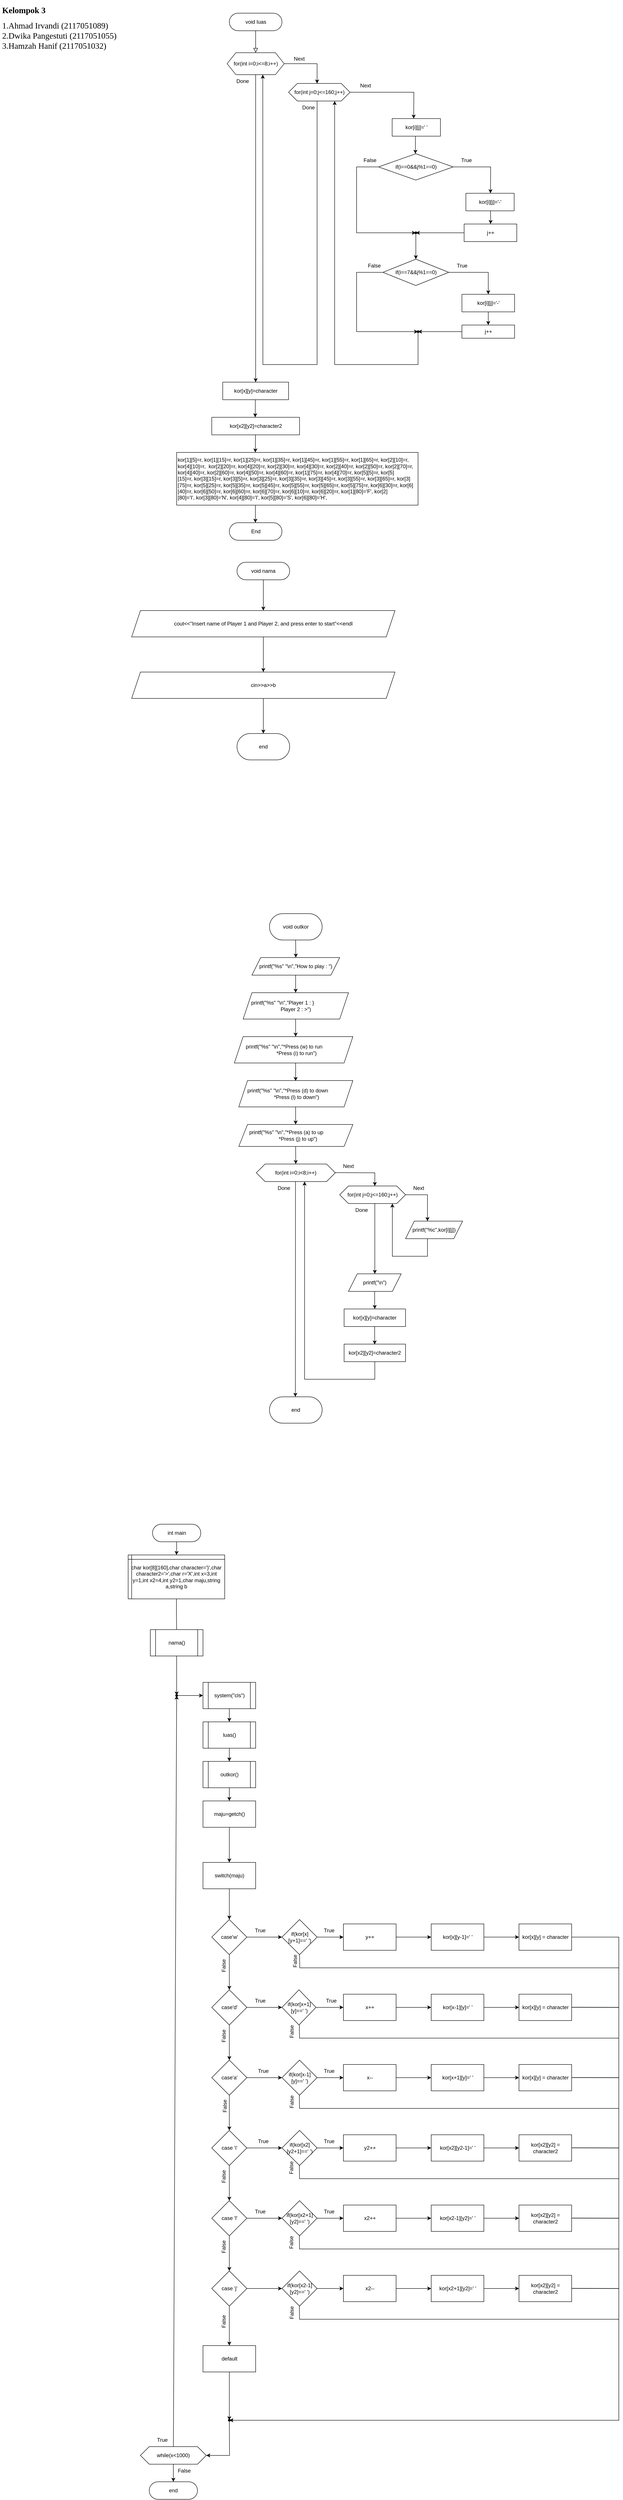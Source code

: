 <mxfile version="15.4.0" type="device"><diagram id="ugctvwIISbyX0eCPBi8K" name="Halaman-1"><mxGraphModel dx="1280" dy="818" grid="1" gridSize="10" guides="1" tooltips="1" connect="1" arrows="1" fold="1" page="1" pageScale="1" pageWidth="827" pageHeight="99900" background="none" math="0" shadow="0"><root><mxCell id="0"/><mxCell id="1" parent="0"/><mxCell id="qa9VbznBEKOH7FeglJ9A-2" value="" style="edgeStyle=orthogonalEdgeStyle;rounded=0;orthogonalLoop=1;jettySize=auto;html=1;" parent="1" source="SMjWt7Mgyb3XK1HOk0Gj-1" target="qa9VbznBEKOH7FeglJ9A-1" edge="1"><mxGeometry relative="1" as="geometry"/></mxCell><mxCell id="SMjWt7Mgyb3XK1HOk0Gj-1" value="int main" style="rounded=1;whiteSpace=wrap;html=1;arcSize=50;" parent="1" vertex="1"><mxGeometry x="347.5" y="3470" width="110" height="40" as="geometry"/></mxCell><mxCell id="qa9VbznBEKOH7FeglJ9A-6" value="" style="edgeStyle=orthogonalEdgeStyle;rounded=0;orthogonalLoop=1;jettySize=auto;html=1;startArrow=none;" parent="1" source="Abnh14QrbudwaXX69kys-8" target="qa9VbznBEKOH7FeglJ9A-5" edge="1"><mxGeometry relative="1" as="geometry"/></mxCell><mxCell id="qa9VbznBEKOH7FeglJ9A-1" value="char kor[8][160],char character='}',char character2='&amp;gt;',char r='X',int x=3,int y=1,int x2=4,int y2=1,char maju,string a,string b" style="shape=internalStorage;whiteSpace=wrap;html=1;backgroundOutline=1;dx=8;dy=10;" parent="1" vertex="1"><mxGeometry x="292" y="3540" width="220" height="100" as="geometry"/></mxCell><mxCell id="qa9VbznBEKOH7FeglJ9A-8" value="" style="edgeStyle=orthogonalEdgeStyle;rounded=0;orthogonalLoop=1;jettySize=auto;html=1;" parent="1" source="qa9VbznBEKOH7FeglJ9A-5" target="qa9VbznBEKOH7FeglJ9A-7" edge="1"><mxGeometry relative="1" as="geometry"/></mxCell><mxCell id="qa9VbznBEKOH7FeglJ9A-5" value="" style="shape=waypoint;size=6;pointerEvents=1;points=[];fillColor=#ffffff;resizable=0;rotatable=0;perimeter=centerPerimeter;snapToPoint=1;rounded=1;arcSize=0;" parent="1" vertex="1"><mxGeometry x="382.5" y="3840" width="40" height="40" as="geometry"/></mxCell><mxCell id="qa9VbznBEKOH7FeglJ9A-10" value="" style="edgeStyle=orthogonalEdgeStyle;rounded=0;orthogonalLoop=1;jettySize=auto;html=1;" parent="1" source="qa9VbznBEKOH7FeglJ9A-7" target="qa9VbznBEKOH7FeglJ9A-9" edge="1"><mxGeometry relative="1" as="geometry"/></mxCell><mxCell id="qa9VbznBEKOH7FeglJ9A-7" value="system(&quot;cls&quot;)" style="shape=process;whiteSpace=wrap;html=1;backgroundOutline=1;rounded=1;arcSize=0;" parent="1" vertex="1"><mxGeometry x="462.5" y="3830" width="120" height="60" as="geometry"/></mxCell><mxCell id="qa9VbznBEKOH7FeglJ9A-12" value="" style="edgeStyle=orthogonalEdgeStyle;rounded=0;orthogonalLoop=1;jettySize=auto;html=1;" parent="1" source="qa9VbznBEKOH7FeglJ9A-9" target="qa9VbznBEKOH7FeglJ9A-11" edge="1"><mxGeometry relative="1" as="geometry"/></mxCell><mxCell id="qa9VbznBEKOH7FeglJ9A-9" value="luas()" style="shape=process;whiteSpace=wrap;html=1;backgroundOutline=1;rounded=1;arcSize=0;" parent="1" vertex="1"><mxGeometry x="462.5" y="3920" width="120" height="60" as="geometry"/></mxCell><mxCell id="qa9VbznBEKOH7FeglJ9A-14" value="" style="edgeStyle=orthogonalEdgeStyle;rounded=0;orthogonalLoop=1;jettySize=auto;html=1;" parent="1" source="qa9VbznBEKOH7FeglJ9A-11" target="qa9VbznBEKOH7FeglJ9A-13" edge="1"><mxGeometry relative="1" as="geometry"/></mxCell><mxCell id="qa9VbznBEKOH7FeglJ9A-11" value="outkor()" style="shape=process;whiteSpace=wrap;html=1;backgroundOutline=1;rounded=1;arcSize=0;" parent="1" vertex="1"><mxGeometry x="462.5" y="4010" width="120" height="60" as="geometry"/></mxCell><mxCell id="qa9VbznBEKOH7FeglJ9A-18" value="" style="edgeStyle=orthogonalEdgeStyle;rounded=0;orthogonalLoop=1;jettySize=auto;html=1;" parent="1" source="qa9VbznBEKOH7FeglJ9A-13" target="qa9VbznBEKOH7FeglJ9A-17" edge="1"><mxGeometry relative="1" as="geometry"/></mxCell><mxCell id="qa9VbznBEKOH7FeglJ9A-13" value="maju=getch()" style="whiteSpace=wrap;html=1;rounded=1;arcSize=0;" parent="1" vertex="1"><mxGeometry x="462.5" y="4100" width="120" height="60" as="geometry"/></mxCell><mxCell id="qa9VbznBEKOH7FeglJ9A-20" value="" style="edgeStyle=orthogonalEdgeStyle;rounded=0;orthogonalLoop=1;jettySize=auto;html=1;" parent="1" source="qa9VbznBEKOH7FeglJ9A-17" target="qa9VbznBEKOH7FeglJ9A-19" edge="1"><mxGeometry relative="1" as="geometry"/></mxCell><mxCell id="qa9VbznBEKOH7FeglJ9A-17" value="switch(maju)" style="whiteSpace=wrap;html=1;rounded=1;arcSize=0;" parent="1" vertex="1"><mxGeometry x="462.5" y="4240" width="120" height="60" as="geometry"/></mxCell><mxCell id="qa9VbznBEKOH7FeglJ9A-22" value="" style="edgeStyle=orthogonalEdgeStyle;rounded=0;orthogonalLoop=1;jettySize=auto;html=1;" parent="1" source="qa9VbznBEKOH7FeglJ9A-19" target="qa9VbznBEKOH7FeglJ9A-21" edge="1"><mxGeometry relative="1" as="geometry"/></mxCell><mxCell id="qa9VbznBEKOH7FeglJ9A-30" value="" style="edgeStyle=orthogonalEdgeStyle;rounded=0;orthogonalLoop=1;jettySize=auto;html=1;" parent="1" source="qa9VbznBEKOH7FeglJ9A-19" target="qa9VbznBEKOH7FeglJ9A-29" edge="1"><mxGeometry relative="1" as="geometry"/></mxCell><mxCell id="qa9VbznBEKOH7FeglJ9A-19" value="case'w'" style="rhombus;whiteSpace=wrap;html=1;rounded=1;arcSize=0;" parent="1" vertex="1"><mxGeometry x="482.5" y="4370" width="80" height="80" as="geometry"/></mxCell><mxCell id="qa9VbznBEKOH7FeglJ9A-24" value="" style="edgeStyle=orthogonalEdgeStyle;rounded=0;orthogonalLoop=1;jettySize=auto;html=1;" parent="1" source="qa9VbznBEKOH7FeglJ9A-21" target="qa9VbznBEKOH7FeglJ9A-23" edge="1"><mxGeometry relative="1" as="geometry"/></mxCell><mxCell id="qa9VbznBEKOH7FeglJ9A-202" value="" style="edgeStyle=none;rounded=0;orthogonalLoop=1;jettySize=auto;html=1;exitX=0.5;exitY=1;exitDx=0;exitDy=0;shape=link;width=0;" parent="1" source="qa9VbznBEKOH7FeglJ9A-21" edge="1"><mxGeometry relative="1" as="geometry"><mxPoint x="1410" y="4480" as="targetPoint"/><Array as="points"><mxPoint x="683" y="4480"/></Array></mxGeometry></mxCell><mxCell id="qa9VbznBEKOH7FeglJ9A-21" value="if(kor[x][y+1]==' ')" style="rhombus;whiteSpace=wrap;html=1;rounded=1;arcSize=0;" parent="1" vertex="1"><mxGeometry x="642.5" y="4370" width="80" height="80" as="geometry"/></mxCell><mxCell id="qa9VbznBEKOH7FeglJ9A-26" value="" style="edgeStyle=orthogonalEdgeStyle;rounded=0;orthogonalLoop=1;jettySize=auto;html=1;" parent="1" source="qa9VbznBEKOH7FeglJ9A-23" target="qa9VbznBEKOH7FeglJ9A-25" edge="1"><mxGeometry relative="1" as="geometry"/></mxCell><mxCell id="qa9VbznBEKOH7FeglJ9A-23" value="y++" style="rounded=1;whiteSpace=wrap;html=1;arcSize=0;" parent="1" vertex="1"><mxGeometry x="782.5" y="4380" width="120" height="60" as="geometry"/></mxCell><mxCell id="qa9VbznBEKOH7FeglJ9A-28" value="" style="edgeStyle=orthogonalEdgeStyle;rounded=0;orthogonalLoop=1;jettySize=auto;html=1;" parent="1" source="qa9VbznBEKOH7FeglJ9A-25" target="qa9VbznBEKOH7FeglJ9A-27" edge="1"><mxGeometry relative="1" as="geometry"/></mxCell><mxCell id="qa9VbznBEKOH7FeglJ9A-25" value="kor[x][y-1]=' '" style="whiteSpace=wrap;html=1;rounded=1;arcSize=0;" parent="1" vertex="1"><mxGeometry x="982.5" y="4380" width="120" height="60" as="geometry"/></mxCell><mxCell id="qa9VbznBEKOH7FeglJ9A-87" style="edgeStyle=orthogonalEdgeStyle;rounded=0;orthogonalLoop=1;jettySize=auto;html=1;exitX=1;exitY=0.5;exitDx=0;exitDy=0;" parent="1" source="qa9VbznBEKOH7FeglJ9A-27" target="qa9VbznBEKOH7FeglJ9A-88" edge="1"><mxGeometry relative="1" as="geometry"><mxPoint x="607.5" y="5490" as="targetPoint"/><Array as="points"><mxPoint x="1410" y="4410"/><mxPoint x="1410" y="5510"/></Array></mxGeometry></mxCell><mxCell id="qa9VbznBEKOH7FeglJ9A-27" value="kor[x][y] = character" style="rounded=1;whiteSpace=wrap;html=1;arcSize=0;" parent="1" vertex="1"><mxGeometry x="1182.5" y="4380" width="120" height="60" as="geometry"/></mxCell><mxCell id="qa9VbznBEKOH7FeglJ9A-32" value="" style="edgeStyle=orthogonalEdgeStyle;rounded=0;orthogonalLoop=1;jettySize=auto;html=1;" parent="1" source="qa9VbznBEKOH7FeglJ9A-29" target="qa9VbznBEKOH7FeglJ9A-31" edge="1"><mxGeometry relative="1" as="geometry"/></mxCell><mxCell id="qa9VbznBEKOH7FeglJ9A-40" value="" style="edgeStyle=orthogonalEdgeStyle;rounded=0;orthogonalLoop=1;jettySize=auto;html=1;" parent="1" source="qa9VbznBEKOH7FeglJ9A-29" target="qa9VbznBEKOH7FeglJ9A-39" edge="1"><mxGeometry relative="1" as="geometry"/></mxCell><mxCell id="qa9VbznBEKOH7FeglJ9A-29" value="case'd'" style="rhombus;whiteSpace=wrap;html=1;rounded=1;arcSize=0;" parent="1" vertex="1"><mxGeometry x="482.5" y="4530" width="80" height="80" as="geometry"/></mxCell><mxCell id="qa9VbznBEKOH7FeglJ9A-34" value="" style="edgeStyle=orthogonalEdgeStyle;rounded=0;orthogonalLoop=1;jettySize=auto;html=1;" parent="1" source="qa9VbznBEKOH7FeglJ9A-31" target="qa9VbznBEKOH7FeglJ9A-33" edge="1"><mxGeometry relative="1" as="geometry"/></mxCell><mxCell id="qa9VbznBEKOH7FeglJ9A-31" value="if(kor[x+1][y]==' ')" style="rhombus;whiteSpace=wrap;html=1;rounded=1;arcSize=0;" parent="1" vertex="1"><mxGeometry x="642.5" y="4530" width="77.5" height="80" as="geometry"/></mxCell><mxCell id="qa9VbznBEKOH7FeglJ9A-36" value="" style="edgeStyle=orthogonalEdgeStyle;rounded=0;orthogonalLoop=1;jettySize=auto;html=1;" parent="1" source="qa9VbznBEKOH7FeglJ9A-33" target="qa9VbznBEKOH7FeglJ9A-35" edge="1"><mxGeometry relative="1" as="geometry"/></mxCell><mxCell id="qa9VbznBEKOH7FeglJ9A-33" value="x++" style="whiteSpace=wrap;html=1;rounded=1;arcSize=0;" parent="1" vertex="1"><mxGeometry x="782.5" y="4540" width="120" height="60" as="geometry"/></mxCell><mxCell id="qa9VbznBEKOH7FeglJ9A-38" value="" style="edgeStyle=orthogonalEdgeStyle;rounded=0;orthogonalLoop=1;jettySize=auto;html=1;" parent="1" source="qa9VbznBEKOH7FeglJ9A-35" target="qa9VbznBEKOH7FeglJ9A-37" edge="1"><mxGeometry relative="1" as="geometry"/></mxCell><mxCell id="qa9VbznBEKOH7FeglJ9A-35" value="kor[x-1][y]=' '" style="whiteSpace=wrap;html=1;rounded=1;arcSize=0;" parent="1" vertex="1"><mxGeometry x="982.5" y="4540" width="120" height="60" as="geometry"/></mxCell><mxCell id="qa9VbznBEKOH7FeglJ9A-37" value="kor[x][y] = character" style="whiteSpace=wrap;html=1;rounded=1;arcSize=0;" parent="1" vertex="1"><mxGeometry x="1182.5" y="4540" width="120" height="60" as="geometry"/></mxCell><mxCell id="qa9VbznBEKOH7FeglJ9A-42" value="" style="edgeStyle=orthogonalEdgeStyle;rounded=0;orthogonalLoop=1;jettySize=auto;html=1;" parent="1" source="qa9VbznBEKOH7FeglJ9A-39" target="qa9VbznBEKOH7FeglJ9A-41" edge="1"><mxGeometry relative="1" as="geometry"/></mxCell><mxCell id="qa9VbznBEKOH7FeglJ9A-52" value="" style="edgeStyle=orthogonalEdgeStyle;rounded=0;orthogonalLoop=1;jettySize=auto;html=1;" parent="1" source="qa9VbznBEKOH7FeglJ9A-39" target="qa9VbznBEKOH7FeglJ9A-51" edge="1"><mxGeometry relative="1" as="geometry"/></mxCell><mxCell id="qa9VbznBEKOH7FeglJ9A-39" value="case'a'" style="rhombus;whiteSpace=wrap;html=1;rounded=1;arcSize=0;" parent="1" vertex="1"><mxGeometry x="482.5" y="4690" width="80" height="80" as="geometry"/></mxCell><mxCell id="qa9VbznBEKOH7FeglJ9A-44" value="" style="edgeStyle=orthogonalEdgeStyle;rounded=0;orthogonalLoop=1;jettySize=auto;html=1;" parent="1" source="qa9VbznBEKOH7FeglJ9A-41" target="qa9VbznBEKOH7FeglJ9A-43" edge="1"><mxGeometry relative="1" as="geometry"/></mxCell><mxCell id="qa9VbznBEKOH7FeglJ9A-41" value="if(kor[x-1][y]==' ')" style="rhombus;whiteSpace=wrap;html=1;rounded=1;arcSize=0;" parent="1" vertex="1"><mxGeometry x="642.5" y="4690" width="80" height="80" as="geometry"/></mxCell><mxCell id="qa9VbznBEKOH7FeglJ9A-46" value="" style="edgeStyle=orthogonalEdgeStyle;rounded=0;orthogonalLoop=1;jettySize=auto;html=1;" parent="1" source="qa9VbznBEKOH7FeglJ9A-43" target="qa9VbznBEKOH7FeglJ9A-45" edge="1"><mxGeometry relative="1" as="geometry"/></mxCell><mxCell id="qa9VbznBEKOH7FeglJ9A-43" value="x--" style="rounded=1;whiteSpace=wrap;html=1;arcSize=0;" parent="1" vertex="1"><mxGeometry x="782.5" y="4700" width="120" height="60" as="geometry"/></mxCell><mxCell id="qa9VbznBEKOH7FeglJ9A-50" value="" style="edgeStyle=orthogonalEdgeStyle;rounded=0;orthogonalLoop=1;jettySize=auto;html=1;" parent="1" source="qa9VbznBEKOH7FeglJ9A-45" target="qa9VbznBEKOH7FeglJ9A-49" edge="1"><mxGeometry relative="1" as="geometry"/></mxCell><mxCell id="qa9VbznBEKOH7FeglJ9A-45" value="kor[x+1][y]=' '" style="rounded=1;whiteSpace=wrap;html=1;arcSize=0;" parent="1" vertex="1"><mxGeometry x="982.5" y="4700" width="120" height="60" as="geometry"/></mxCell><mxCell id="qa9VbznBEKOH7FeglJ9A-49" value="kor[x][y] = character" style="rounded=1;whiteSpace=wrap;html=1;arcSize=0;" parent="1" vertex="1"><mxGeometry x="1182.5" y="4700" width="120" height="60" as="geometry"/></mxCell><mxCell id="qa9VbznBEKOH7FeglJ9A-54" value="" style="edgeStyle=orthogonalEdgeStyle;rounded=0;orthogonalLoop=1;jettySize=auto;html=1;" parent="1" source="qa9VbznBEKOH7FeglJ9A-51" target="qa9VbznBEKOH7FeglJ9A-53" edge="1"><mxGeometry relative="1" as="geometry"/></mxCell><mxCell id="qa9VbznBEKOH7FeglJ9A-62" value="" style="edgeStyle=orthogonalEdgeStyle;rounded=0;orthogonalLoop=1;jettySize=auto;html=1;" parent="1" source="qa9VbznBEKOH7FeglJ9A-51" target="qa9VbznBEKOH7FeglJ9A-61" edge="1"><mxGeometry relative="1" as="geometry"/></mxCell><mxCell id="qa9VbznBEKOH7FeglJ9A-51" value="case 'i'" style="rhombus;whiteSpace=wrap;html=1;rounded=1;arcSize=0;" parent="1" vertex="1"><mxGeometry x="482.5" y="4850" width="80" height="80" as="geometry"/></mxCell><mxCell id="qa9VbznBEKOH7FeglJ9A-56" value="" style="edgeStyle=orthogonalEdgeStyle;rounded=0;orthogonalLoop=1;jettySize=auto;html=1;" parent="1" source="qa9VbznBEKOH7FeglJ9A-53" target="qa9VbznBEKOH7FeglJ9A-55" edge="1"><mxGeometry relative="1" as="geometry"/></mxCell><mxCell id="qa9VbznBEKOH7FeglJ9A-53" value="if(kor[x2][y2+1]==' ')" style="rhombus;whiteSpace=wrap;html=1;rounded=1;arcSize=0;" parent="1" vertex="1"><mxGeometry x="642.5" y="4850" width="80" height="80" as="geometry"/></mxCell><mxCell id="qa9VbznBEKOH7FeglJ9A-58" value="" style="edgeStyle=orthogonalEdgeStyle;rounded=0;orthogonalLoop=1;jettySize=auto;html=1;" parent="1" source="qa9VbznBEKOH7FeglJ9A-55" target="qa9VbznBEKOH7FeglJ9A-57" edge="1"><mxGeometry relative="1" as="geometry"/></mxCell><mxCell id="qa9VbznBEKOH7FeglJ9A-55" value="y2++" style="rounded=1;whiteSpace=wrap;html=1;arcSize=0;" parent="1" vertex="1"><mxGeometry x="782.5" y="4860" width="120" height="60" as="geometry"/></mxCell><mxCell id="qa9VbznBEKOH7FeglJ9A-60" value="" style="edgeStyle=orthogonalEdgeStyle;rounded=0;orthogonalLoop=1;jettySize=auto;html=1;" parent="1" source="qa9VbznBEKOH7FeglJ9A-57" target="qa9VbznBEKOH7FeglJ9A-59" edge="1"><mxGeometry relative="1" as="geometry"/></mxCell><mxCell id="qa9VbznBEKOH7FeglJ9A-57" value="kor[x2][y2-1]=' '" style="rounded=1;whiteSpace=wrap;html=1;arcSize=0;" parent="1" vertex="1"><mxGeometry x="982.5" y="4860" width="120" height="60" as="geometry"/></mxCell><mxCell id="qa9VbznBEKOH7FeglJ9A-59" value="kor[x2][y2] = character2" style="rounded=1;whiteSpace=wrap;html=1;arcSize=0;" parent="1" vertex="1"><mxGeometry x="1182.5" y="4860" width="120" height="60" as="geometry"/></mxCell><mxCell id="qa9VbznBEKOH7FeglJ9A-64" value="" style="edgeStyle=orthogonalEdgeStyle;rounded=0;orthogonalLoop=1;jettySize=auto;html=1;" parent="1" source="qa9VbznBEKOH7FeglJ9A-61" target="qa9VbznBEKOH7FeglJ9A-63" edge="1"><mxGeometry relative="1" as="geometry"/></mxCell><mxCell id="qa9VbznBEKOH7FeglJ9A-74" value="" style="edgeStyle=orthogonalEdgeStyle;rounded=0;orthogonalLoop=1;jettySize=auto;html=1;" parent="1" source="qa9VbznBEKOH7FeglJ9A-61" target="qa9VbznBEKOH7FeglJ9A-73" edge="1"><mxGeometry relative="1" as="geometry"/></mxCell><mxCell id="qa9VbznBEKOH7FeglJ9A-61" value="case 'l'" style="rhombus;whiteSpace=wrap;html=1;rounded=1;arcSize=0;" parent="1" vertex="1"><mxGeometry x="482.5" y="5010" width="80" height="80" as="geometry"/></mxCell><mxCell id="qa9VbznBEKOH7FeglJ9A-68" value="" style="edgeStyle=orthogonalEdgeStyle;rounded=0;orthogonalLoop=1;jettySize=auto;html=1;" parent="1" source="qa9VbznBEKOH7FeglJ9A-63" target="qa9VbznBEKOH7FeglJ9A-67" edge="1"><mxGeometry relative="1" as="geometry"/></mxCell><mxCell id="qa9VbznBEKOH7FeglJ9A-63" value="if(kor[x2+1][y2]==' ')" style="rhombus;whiteSpace=wrap;html=1;rounded=1;arcSize=0;" parent="1" vertex="1"><mxGeometry x="642.5" y="5010" width="80" height="80" as="geometry"/></mxCell><mxCell id="qa9VbznBEKOH7FeglJ9A-70" value="" style="edgeStyle=orthogonalEdgeStyle;rounded=0;orthogonalLoop=1;jettySize=auto;html=1;" parent="1" source="qa9VbznBEKOH7FeglJ9A-67" target="qa9VbznBEKOH7FeglJ9A-69" edge="1"><mxGeometry relative="1" as="geometry"/></mxCell><mxCell id="qa9VbznBEKOH7FeglJ9A-67" value="x2++" style="whiteSpace=wrap;html=1;rounded=1;arcSize=0;" parent="1" vertex="1"><mxGeometry x="782.5" y="5020" width="120" height="60" as="geometry"/></mxCell><mxCell id="qa9VbznBEKOH7FeglJ9A-72" value="" style="edgeStyle=orthogonalEdgeStyle;rounded=0;orthogonalLoop=1;jettySize=auto;html=1;" parent="1" source="qa9VbznBEKOH7FeglJ9A-69" target="qa9VbznBEKOH7FeglJ9A-71" edge="1"><mxGeometry relative="1" as="geometry"/></mxCell><mxCell id="qa9VbznBEKOH7FeglJ9A-69" value="kor[x2-1][y2]=' '" style="rounded=1;whiteSpace=wrap;html=1;arcSize=0;" parent="1" vertex="1"><mxGeometry x="982.5" y="5020" width="120" height="60" as="geometry"/></mxCell><mxCell id="qa9VbznBEKOH7FeglJ9A-71" value="kor[x2][y2] = character2" style="whiteSpace=wrap;html=1;rounded=1;arcSize=0;" parent="1" vertex="1"><mxGeometry x="1182.5" y="5020" width="120" height="60" as="geometry"/></mxCell><mxCell id="qa9VbznBEKOH7FeglJ9A-76" value="" style="edgeStyle=orthogonalEdgeStyle;rounded=0;orthogonalLoop=1;jettySize=auto;html=1;" parent="1" source="qa9VbznBEKOH7FeglJ9A-73" target="qa9VbznBEKOH7FeglJ9A-75" edge="1"><mxGeometry relative="1" as="geometry"/></mxCell><mxCell id="qa9VbznBEKOH7FeglJ9A-84" value="" style="edgeStyle=orthogonalEdgeStyle;rounded=0;orthogonalLoop=1;jettySize=auto;html=1;" parent="1" source="qa9VbznBEKOH7FeglJ9A-73" target="qa9VbznBEKOH7FeglJ9A-83" edge="1"><mxGeometry relative="1" as="geometry"/></mxCell><mxCell id="qa9VbznBEKOH7FeglJ9A-73" value="case 'j'" style="rhombus;whiteSpace=wrap;html=1;rounded=1;arcSize=0;" parent="1" vertex="1"><mxGeometry x="482.5" y="5170" width="80" height="80" as="geometry"/></mxCell><mxCell id="qa9VbznBEKOH7FeglJ9A-78" value="" style="edgeStyle=orthogonalEdgeStyle;rounded=0;orthogonalLoop=1;jettySize=auto;html=1;" parent="1" source="qa9VbznBEKOH7FeglJ9A-75" target="qa9VbznBEKOH7FeglJ9A-77" edge="1"><mxGeometry relative="1" as="geometry"/></mxCell><mxCell id="qa9VbznBEKOH7FeglJ9A-75" value="if(kor[x2-1][y2]==' ')" style="rhombus;whiteSpace=wrap;html=1;rounded=1;arcSize=0;" parent="1" vertex="1"><mxGeometry x="642.5" y="5170" width="80" height="80" as="geometry"/></mxCell><mxCell id="qa9VbznBEKOH7FeglJ9A-80" value="" style="edgeStyle=orthogonalEdgeStyle;rounded=0;orthogonalLoop=1;jettySize=auto;html=1;" parent="1" source="qa9VbznBEKOH7FeglJ9A-77" target="qa9VbznBEKOH7FeglJ9A-79" edge="1"><mxGeometry relative="1" as="geometry"/></mxCell><mxCell id="qa9VbznBEKOH7FeglJ9A-77" value="x2--" style="rounded=1;whiteSpace=wrap;html=1;arcSize=0;" parent="1" vertex="1"><mxGeometry x="782.5" y="5180" width="120" height="60" as="geometry"/></mxCell><mxCell id="qa9VbznBEKOH7FeglJ9A-82" value="" style="edgeStyle=orthogonalEdgeStyle;rounded=0;orthogonalLoop=1;jettySize=auto;html=1;" parent="1" source="qa9VbznBEKOH7FeglJ9A-79" target="qa9VbznBEKOH7FeglJ9A-81" edge="1"><mxGeometry relative="1" as="geometry"/></mxCell><mxCell id="qa9VbznBEKOH7FeglJ9A-79" value="kor[x2+1][y2]=' '" style="whiteSpace=wrap;html=1;rounded=1;arcSize=0;" parent="1" vertex="1"><mxGeometry x="982.5" y="5180" width="120" height="60" as="geometry"/></mxCell><mxCell id="qa9VbznBEKOH7FeglJ9A-81" value="kor[x2][y2] = character2" style="rounded=1;whiteSpace=wrap;html=1;arcSize=0;" parent="1" vertex="1"><mxGeometry x="1182.5" y="5180" width="120" height="60" as="geometry"/></mxCell><mxCell id="qa9VbznBEKOH7FeglJ9A-89" value="" style="edgeStyle=orthogonalEdgeStyle;rounded=0;orthogonalLoop=1;jettySize=auto;html=1;" parent="1" source="qa9VbznBEKOH7FeglJ9A-83" target="qa9VbznBEKOH7FeglJ9A-88" edge="1"><mxGeometry relative="1" as="geometry"/></mxCell><mxCell id="qa9VbznBEKOH7FeglJ9A-83" value="default" style="whiteSpace=wrap;html=1;rounded=1;arcSize=0;" parent="1" vertex="1"><mxGeometry x="462.5" y="5340" width="120" height="60" as="geometry"/></mxCell><mxCell id="qa9VbznBEKOH7FeglJ9A-201" value="" style="edgeStyle=none;rounded=0;orthogonalLoop=1;jettySize=auto;html=1;" parent="1" source="qa9VbznBEKOH7FeglJ9A-88" target="qa9VbznBEKOH7FeglJ9A-195" edge="1"><mxGeometry relative="1" as="geometry"><Array as="points"><mxPoint x="523" y="5590"/></Array></mxGeometry></mxCell><mxCell id="qa9VbznBEKOH7FeglJ9A-88" value="" style="shape=waypoint;size=6;pointerEvents=1;points=[];fillColor=#ffffff;resizable=0;rotatable=0;perimeter=centerPerimeter;snapToPoint=1;rounded=1;arcSize=0;" parent="1" vertex="1"><mxGeometry x="502.5" y="5490" width="40" height="40" as="geometry"/></mxCell><mxCell id="qa9VbznBEKOH7FeglJ9A-93" value="" style="shape=link;html=1;rounded=0;width=-0.286;" parent="1" edge="1"><mxGeometry width="100" relative="1" as="geometry"><mxPoint x="1302.5" y="4569.71" as="sourcePoint"/><mxPoint x="1410" y="4570" as="targetPoint"/></mxGeometry></mxCell><mxCell id="qa9VbznBEKOH7FeglJ9A-94" value="" style="shape=link;html=1;rounded=0;width=-0.286;" parent="1" edge="1"><mxGeometry width="100" relative="1" as="geometry"><mxPoint x="1302.5" y="4729.71" as="sourcePoint"/><mxPoint x="1410" y="4730" as="targetPoint"/></mxGeometry></mxCell><mxCell id="qa9VbznBEKOH7FeglJ9A-95" value="" style="shape=link;html=1;rounded=0;width=-0.286;" parent="1" edge="1"><mxGeometry width="100" relative="1" as="geometry"><mxPoint x="1302.5" y="4889.71" as="sourcePoint"/><mxPoint x="1410" y="4890" as="targetPoint"/></mxGeometry></mxCell><mxCell id="qa9VbznBEKOH7FeglJ9A-96" value="" style="shape=link;html=1;rounded=0;width=-0.286;" parent="1" edge="1"><mxGeometry width="100" relative="1" as="geometry"><mxPoint x="1302.5" y="5049.71" as="sourcePoint"/><mxPoint x="1410" y="5050" as="targetPoint"/></mxGeometry></mxCell><mxCell id="qa9VbznBEKOH7FeglJ9A-97" value="" style="shape=link;html=1;rounded=0;width=-0.286;" parent="1" edge="1"><mxGeometry width="100" relative="1" as="geometry"><mxPoint x="1302.5" y="5209.71" as="sourcePoint"/><mxPoint x="1410" y="5210" as="targetPoint"/></mxGeometry></mxCell><mxCell id="qa9VbznBEKOH7FeglJ9A-102" value="end" style="rounded=1;whiteSpace=wrap;html=1;arcSize=50;" parent="1" vertex="1"><mxGeometry x="340" y="5650" width="110" height="40" as="geometry"/></mxCell><mxCell id="qa9VbznBEKOH7FeglJ9A-106" style="edgeStyle=none;rounded=0;orthogonalLoop=1;jettySize=auto;html=1;exitX=0;exitY=0.5;exitDx=0;exitDy=0;" parent="1" source="qa9VbznBEKOH7FeglJ9A-21" target="qa9VbznBEKOH7FeglJ9A-21" edge="1"><mxGeometry relative="1" as="geometry"/></mxCell><mxCell id="qa9VbznBEKOH7FeglJ9A-114" value="" style="rounded=0;html=1;jettySize=auto;orthogonalLoop=1;fontSize=11;endArrow=block;endFill=0;endSize=8;strokeWidth=1;shadow=0;labelBackgroundColor=none;edgeStyle=orthogonalEdgeStyle;" parent="1" source="qa9VbznBEKOH7FeglJ9A-115" edge="1"><mxGeometry relative="1" as="geometry"><mxPoint x="582.5" y="120.0" as="targetPoint"/></mxGeometry></mxCell><mxCell id="qa9VbznBEKOH7FeglJ9A-115" value="void luas" style="rounded=1;whiteSpace=wrap;html=1;fontSize=12;glass=0;strokeWidth=1;shadow=0;arcSize=50;" parent="1" vertex="1"><mxGeometry x="522.5" y="30" width="120" height="40" as="geometry"/></mxCell><mxCell id="qa9VbznBEKOH7FeglJ9A-116" value="" style="edgeStyle=orthogonalEdgeStyle;rounded=0;orthogonalLoop=1;jettySize=auto;html=1;" parent="1" source="qa9VbznBEKOH7FeglJ9A-117" target="qa9VbznBEKOH7FeglJ9A-119" edge="1"><mxGeometry relative="1" as="geometry"><mxPoint x="722.5" y="190" as="targetPoint"/><Array as="points"><mxPoint x="722.5" y="145"/></Array></mxGeometry></mxCell><mxCell id="qa9VbznBEKOH7FeglJ9A-117" value="for(int i=0;i&amp;lt;=8;i++)" style="shape=hexagon;perimeter=hexagonPerimeter2;whiteSpace=wrap;html=1;fixedSize=1;" parent="1" vertex="1"><mxGeometry x="517.5" y="120" width="130" height="50" as="geometry"/></mxCell><mxCell id="qa9VbznBEKOH7FeglJ9A-118" style="edgeStyle=orthogonalEdgeStyle;rounded=0;orthogonalLoop=1;jettySize=auto;html=1;exitX=1;exitY=0.5;exitDx=0;exitDy=0;" parent="1" source="qa9VbznBEKOH7FeglJ9A-119" edge="1"><mxGeometry relative="1" as="geometry"><mxPoint x="942.5" y="270.0" as="targetPoint"/></mxGeometry></mxCell><mxCell id="qa9VbznBEKOH7FeglJ9A-119" value="for(int j=0;j&lt;=160;j++)" style="shape=hexagon;perimeter=hexagonPerimeter2;whiteSpace=wrap;html=1;fixedSize=1;" parent="1" vertex="1"><mxGeometry x="657.5" y="190" width="140" height="40" as="geometry"/></mxCell><mxCell id="qa9VbznBEKOH7FeglJ9A-120" value="" style="edgeStyle=orthogonalEdgeStyle;rounded=0;orthogonalLoop=1;jettySize=auto;html=1;" parent="1" edge="1"><mxGeometry relative="1" as="geometry"><mxPoint x="941.5" y="310.0" as="sourcePoint"/><mxPoint x="946.5" y="350.0" as="targetPoint"/><Array as="points"><mxPoint x="946.5" y="310"/></Array></mxGeometry></mxCell><mxCell id="qa9VbznBEKOH7FeglJ9A-121" value="" style="edgeStyle=orthogonalEdgeStyle;rounded=0;orthogonalLoop=1;jettySize=auto;html=1;" parent="1" source="qa9VbznBEKOH7FeglJ9A-123" edge="1"><mxGeometry relative="1" as="geometry"><mxPoint x="1117.5" y="440" as="targetPoint"/></mxGeometry></mxCell><mxCell id="qa9VbznBEKOH7FeglJ9A-122" style="edgeStyle=orthogonalEdgeStyle;rounded=0;orthogonalLoop=1;jettySize=auto;html=1;entryX=0.575;entryY=0.358;entryDx=0;entryDy=0;entryPerimeter=0;fontSize=12;" parent="1" source="qa9VbznBEKOH7FeglJ9A-123" target="qa9VbznBEKOH7FeglJ9A-130" edge="1"><mxGeometry relative="1" as="geometry"><Array as="points"><mxPoint x="812.5" y="380"/><mxPoint x="812.5" y="530"/></Array></mxGeometry></mxCell><mxCell id="qa9VbznBEKOH7FeglJ9A-123" value="if(i==0&amp;&amp;j%1==0)" style="rhombus;whiteSpace=wrap;html=1;" parent="1" vertex="1"><mxGeometry x="862.5" y="350" width="170" height="60" as="geometry"/></mxCell><mxCell id="qa9VbznBEKOH7FeglJ9A-124" value="" style="edgeStyle=orthogonalEdgeStyle;rounded=0;orthogonalLoop=1;jettySize=auto;html=1;" parent="1" target="qa9VbznBEKOH7FeglJ9A-126" edge="1"><mxGeometry relative="1" as="geometry"><mxPoint x="1117.5" y="480" as="sourcePoint"/></mxGeometry></mxCell><mxCell id="qa9VbznBEKOH7FeglJ9A-125" value="" style="edgeStyle=orthogonalEdgeStyle;rounded=0;orthogonalLoop=1;jettySize=auto;html=1;fontSize=12;" parent="1" source="qa9VbznBEKOH7FeglJ9A-126" target="qa9VbznBEKOH7FeglJ9A-130" edge="1"><mxGeometry relative="1" as="geometry"/></mxCell><mxCell id="qa9VbznBEKOH7FeglJ9A-126" value="j++" style="whiteSpace=wrap;html=1;" parent="1" vertex="1"><mxGeometry x="1057.5" y="510" width="120" height="40" as="geometry"/></mxCell><mxCell id="qa9VbznBEKOH7FeglJ9A-127" value="kor[i][j]=' '" style="rounded=0;whiteSpace=wrap;html=1;shadow=0;fontSize=12;" parent="1" vertex="1"><mxGeometry x="893.5" y="270" width="110" height="40" as="geometry"/></mxCell><mxCell id="qa9VbznBEKOH7FeglJ9A-128" value="kor[i][j]='-'" style="rounded=0;whiteSpace=wrap;html=1;shadow=0;fontSize=12;" parent="1" vertex="1"><mxGeometry x="1061.5" y="440" width="110" height="40" as="geometry"/></mxCell><mxCell id="qa9VbznBEKOH7FeglJ9A-129" value="" style="edgeStyle=orthogonalEdgeStyle;rounded=0;orthogonalLoop=1;jettySize=auto;html=1;fontSize=12;" parent="1" source="qa9VbznBEKOH7FeglJ9A-130" target="qa9VbznBEKOH7FeglJ9A-133" edge="1"><mxGeometry relative="1" as="geometry"/></mxCell><mxCell id="qa9VbznBEKOH7FeglJ9A-130" value="" style="shape=waypoint;size=6;pointerEvents=1;points=[];fillColor=#ffffff;resizable=0;rotatable=0;perimeter=centerPerimeter;snapToPoint=1;" parent="1" vertex="1"><mxGeometry x="927.5" y="510" width="40" height="40" as="geometry"/></mxCell><mxCell id="qa9VbznBEKOH7FeglJ9A-131" value="" style="edgeStyle=orthogonalEdgeStyle;rounded=0;orthogonalLoop=1;jettySize=auto;html=1;fontSize=12;exitX=1;exitY=0.5;exitDx=0;exitDy=0;" parent="1" source="qa9VbznBEKOH7FeglJ9A-133" target="qa9VbznBEKOH7FeglJ9A-135" edge="1"><mxGeometry relative="1" as="geometry"/></mxCell><mxCell id="qa9VbznBEKOH7FeglJ9A-132" style="edgeStyle=orthogonalEdgeStyle;rounded=0;orthogonalLoop=1;jettySize=auto;html=1;exitX=0;exitY=0.5;exitDx=0;exitDy=0;fontSize=12;" parent="1" source="qa9VbznBEKOH7FeglJ9A-133" target="qa9VbznBEKOH7FeglJ9A-138" edge="1"><mxGeometry relative="1" as="geometry"><Array as="points"><mxPoint x="812.5" y="620"/><mxPoint x="812.5" y="755"/></Array></mxGeometry></mxCell><mxCell id="qa9VbznBEKOH7FeglJ9A-133" value="if(i==7&amp;&amp;j%1==0)" style="rhombus;whiteSpace=wrap;html=1;" parent="1" vertex="1"><mxGeometry x="872.5" y="590" width="150" height="60" as="geometry"/></mxCell><mxCell id="qa9VbznBEKOH7FeglJ9A-134" value="" style="edgeStyle=orthogonalEdgeStyle;rounded=0;orthogonalLoop=1;jettySize=auto;html=1;fontSize=12;" parent="1" source="qa9VbznBEKOH7FeglJ9A-135" target="qa9VbznBEKOH7FeglJ9A-137" edge="1"><mxGeometry relative="1" as="geometry"/></mxCell><mxCell id="qa9VbznBEKOH7FeglJ9A-135" value="kor[i][j]='-'" style="whiteSpace=wrap;html=1;" parent="1" vertex="1"><mxGeometry x="1052.5" y="670" width="120" height="40" as="geometry"/></mxCell><mxCell id="qa9VbznBEKOH7FeglJ9A-136" value="" style="edgeStyle=orthogonalEdgeStyle;rounded=0;orthogonalLoop=1;jettySize=auto;html=1;fontSize=12;" parent="1" source="qa9VbznBEKOH7FeglJ9A-137" target="qa9VbznBEKOH7FeglJ9A-138" edge="1"><mxGeometry relative="1" as="geometry"/></mxCell><mxCell id="qa9VbznBEKOH7FeglJ9A-137" value="j++" style="whiteSpace=wrap;html=1;" parent="1" vertex="1"><mxGeometry x="1052.5" y="740" width="120" height="30" as="geometry"/></mxCell><mxCell id="qa9VbznBEKOH7FeglJ9A-138" value="" style="shape=waypoint;size=6;pointerEvents=1;points=[];fillColor=#ffffff;resizable=0;rotatable=0;perimeter=centerPerimeter;snapToPoint=1;" parent="1" vertex="1"><mxGeometry x="932.5" y="735" width="40" height="40" as="geometry"/></mxCell><mxCell id="qa9VbznBEKOH7FeglJ9A-139" value="" style="endArrow=classic;html=1;rounded=0;fontSize=12;" parent="1" edge="1"><mxGeometry width="50" height="50" relative="1" as="geometry"><mxPoint x="952.5" y="755" as="sourcePoint"/><mxPoint x="762.5" y="230.0" as="targetPoint"/><Array as="points"><mxPoint x="952.5" y="830"/><mxPoint x="762.5" y="830"/></Array></mxGeometry></mxCell><mxCell id="qa9VbznBEKOH7FeglJ9A-140" value="" style="endArrow=classic;html=1;rounded=0;fontSize=12;exitX=0.375;exitY=1;exitDx=0;exitDy=0;entryX=0.625;entryY=1;entryDx=0;entryDy=0;" parent="1" source="qa9VbznBEKOH7FeglJ9A-119" target="qa9VbznBEKOH7FeglJ9A-117" edge="1"><mxGeometry width="50" height="50" relative="1" as="geometry"><mxPoint x="772.5" y="650" as="sourcePoint"/><mxPoint x="822.5" y="600" as="targetPoint"/><Array as="points"><mxPoint x="722.5" y="230"/><mxPoint x="722.5" y="830"/><mxPoint x="599" y="830"/></Array></mxGeometry></mxCell><mxCell id="qa9VbznBEKOH7FeglJ9A-141" value="" style="endArrow=classic;html=1;rounded=0;startArrow=none;exitX=0.5;exitY=1;exitDx=0;exitDy=0;" parent="1" source="qa9VbznBEKOH7FeglJ9A-117" edge="1"><mxGeometry width="50" height="50" relative="1" as="geometry"><mxPoint x="575.169" y="220.0" as="sourcePoint"/><mxPoint x="582.5" y="870" as="targetPoint"/></mxGeometry></mxCell><mxCell id="qa9VbznBEKOH7FeglJ9A-142" value="kor[x][y]=character" style="rounded=0;whiteSpace=wrap;html=1;" parent="1" vertex="1"><mxGeometry x="507.5" y="870" width="150" height="40" as="geometry"/></mxCell><mxCell id="qa9VbznBEKOH7FeglJ9A-143" value="" style="endArrow=classic;html=1;rounded=0;" parent="1" edge="1"><mxGeometry width="50" height="50" relative="1" as="geometry"><mxPoint x="581.79" y="910" as="sourcePoint"/><mxPoint x="581.5" y="950" as="targetPoint"/></mxGeometry></mxCell><mxCell id="qa9VbznBEKOH7FeglJ9A-144" value="kor[x2][y2]=character2" style="rounded=0;whiteSpace=wrap;html=1;" parent="1" vertex="1"><mxGeometry x="482.5" y="950" width="200" height="40" as="geometry"/></mxCell><mxCell id="qa9VbznBEKOH7FeglJ9A-145" value="kor[1][5]=r, kor[1][15]=r, kor[1][25]=r,&amp;nbsp;kor[1][35]=r,&amp;nbsp;kor[1][45]=r,&amp;nbsp;kor[1][55]=r,&amp;nbsp;kor[1][65]=r,&amp;nbsp;kor[2][10]=r,&amp;nbsp; kor[4][10]=r,&amp;nbsp;&lt;span&gt;&#9;&lt;/span&gt;&lt;span&gt;kor[2][20]=r,&amp;nbsp;&lt;/span&gt;&lt;span&gt;kor[4][20]=r,&amp;nbsp;&lt;/span&gt;&lt;span&gt;kor[2][30]=r,&amp;nbsp;&lt;/span&gt;&lt;span&gt;kor[4][30]=r,&amp;nbsp;&lt;/span&gt;&lt;span&gt;kor[2][40]=r,&amp;nbsp;&lt;/span&gt;&lt;span&gt;kor[2][50]=r,&amp;nbsp;&lt;/span&gt;&lt;span&gt;kor[2][70]=r,&amp;nbsp; &lt;/span&gt;&lt;span&gt;kor[4][40]=r,&amp;nbsp;&lt;/span&gt;&lt;span&gt;kor[2][60]=r,&amp;nbsp;&lt;/span&gt;&lt;span&gt;kor[4][50]=r,&amp;nbsp;&lt;/span&gt;&lt;span&gt;kor[4][60]=r,&amp;nbsp;&lt;/span&gt;&lt;span&gt;kor[1][75]=r,&amp;nbsp;&lt;/span&gt;&lt;span&gt;kor[4][70]=r,&amp;nbsp;&lt;/span&gt;&lt;span&gt;kor[5][5]=r,&amp;nbsp;&lt;/span&gt;&lt;span&gt;kor[5][15]=r,&amp;nbsp;&lt;/span&gt;&lt;span&gt;kor[3][15]=r,&amp;nbsp;&lt;/span&gt;&lt;span&gt;kor[3][5]=r,&amp;nbsp;&lt;/span&gt;&lt;span&gt;kor[3][25]=r,&amp;nbsp;&lt;/span&gt;&lt;span&gt;kor[3][35]=r,&amp;nbsp;&lt;/span&gt;&lt;span&gt;kor[3][45]=r,&amp;nbsp;&lt;/span&gt;&lt;span&gt;kor[3][55]=r,&amp;nbsp;&lt;/span&gt;&lt;span&gt;kor[3][65]=r,&amp;nbsp;&lt;/span&gt;&lt;span&gt;kor[3][75]=r,&amp;nbsp;&lt;/span&gt;&lt;span&gt;kor[5][25]=r,&amp;nbsp;&lt;/span&gt;&lt;span&gt;kor[5][35]=r,&amp;nbsp;&lt;/span&gt;&lt;span&gt;kor[5][45]=r,&amp;nbsp;&lt;/span&gt;&lt;span&gt;kor[5][55]=r,&amp;nbsp;&lt;/span&gt;&lt;span&gt;kor[5][65]=r,&amp;nbsp;&lt;/span&gt;&lt;span&gt;kor[5][75]=r,&amp;nbsp;&lt;/span&gt;&lt;span&gt;kor[6][30]=r,&amp;nbsp;&lt;/span&gt;&lt;span&gt;kor[6][40]=r,&amp;nbsp;&lt;/span&gt;&lt;span&gt;kor[6][50]=r,&amp;nbsp;&lt;/span&gt;&lt;span&gt;kor[6][60]=r,&amp;nbsp;&lt;/span&gt;&lt;span&gt;kor[6][70]=r,&amp;nbsp;&lt;/span&gt;&lt;span&gt;kor[6][10]=r,&amp;nbsp;&lt;/span&gt;&lt;span&gt;kor[6][20]=r,&amp;nbsp;&lt;/span&gt;&lt;span&gt;kor[1][80]='F',&amp;nbsp;&lt;/span&gt;&lt;span&gt;kor[2][80]='I',&amp;nbsp;&lt;/span&gt;&lt;span&gt;kor[3][80]='N',&amp;nbsp;&lt;/span&gt;&lt;span&gt;kor[4][80]='I',&amp;nbsp;&lt;/span&gt;&lt;span&gt;kor[5][80]='S',&amp;nbsp;&lt;/span&gt;&lt;span&gt;kor[6][80]='H',&lt;/span&gt;&lt;span&gt;&lt;br&gt;&lt;/span&gt;" style="rounded=0;whiteSpace=wrap;html=1;align=left;" parent="1" vertex="1"><mxGeometry x="402.5" y="1030" width="550" height="120" as="geometry"/></mxCell><mxCell id="qa9VbznBEKOH7FeglJ9A-146" value="" style="endArrow=classic;html=1;rounded=0;" parent="1" edge="1"><mxGeometry width="50" height="50" relative="1" as="geometry"><mxPoint x="582.08" y="990" as="sourcePoint"/><mxPoint x="581.79" y="1030" as="targetPoint"/></mxGeometry></mxCell><mxCell id="qa9VbznBEKOH7FeglJ9A-147" value="" style="endArrow=classic;html=1;rounded=0;" parent="1" edge="1"><mxGeometry width="50" height="50" relative="1" as="geometry"><mxPoint x="581.91" y="1150" as="sourcePoint"/><mxPoint x="581.91" y="1190" as="targetPoint"/><Array as="points"><mxPoint x="581.91" y="1180"/></Array></mxGeometry></mxCell><mxCell id="qa9VbznBEKOH7FeglJ9A-148" value="End" style="rounded=1;whiteSpace=wrap;html=1;fontSize=12;glass=0;strokeWidth=1;shadow=0;arcSize=50;" parent="1" vertex="1"><mxGeometry x="522.5" y="1190" width="120" height="40" as="geometry"/></mxCell><mxCell id="qa9VbznBEKOH7FeglJ9A-149" value="" style="endArrow=classic;html=1;rounded=0;" parent="1" edge="1"><mxGeometry width="50" height="50" relative="1" as="geometry"><mxPoint x="673.58" y="2140" as="sourcePoint"/><mxPoint x="674" y="2180" as="targetPoint"/></mxGeometry></mxCell><mxCell id="qa9VbznBEKOH7FeglJ9A-150" value="printf(&quot;%s&quot; &quot;\n&quot;,&quot;How to play : &quot;)" style="shape=parallelogram;perimeter=parallelogramPerimeter;whiteSpace=wrap;html=1;fixedSize=1;strokeWidth=1;" parent="1" vertex="1"><mxGeometry x="574" y="2180" width="200" height="40" as="geometry"/></mxCell><mxCell id="qa9VbznBEKOH7FeglJ9A-151" value="" style="endArrow=classic;html=1;rounded=0;" parent="1" edge="1"><mxGeometry width="50" height="50" relative="1" as="geometry"><mxPoint x="673.58" y="2220" as="sourcePoint"/><mxPoint x="673.58" y="2260" as="targetPoint"/><Array as="points"><mxPoint x="673.58" y="2240"/></Array></mxGeometry></mxCell><mxCell id="qa9VbznBEKOH7FeglJ9A-152" value="" style="endArrow=classic;html=1;rounded=0;" parent="1" edge="1"><mxGeometry width="50" height="50" relative="1" as="geometry"><mxPoint x="673.58" y="2320" as="sourcePoint"/><mxPoint x="673.58" y="2360" as="targetPoint"/></mxGeometry></mxCell><mxCell id="qa9VbznBEKOH7FeglJ9A-153" value="printf(&quot;%s&quot; &quot;\n&quot;,&quot;*Press (w) to run&amp;nbsp; &amp;nbsp; &amp;nbsp; &amp;nbsp; &amp;nbsp; &amp;nbsp; &amp;nbsp; &amp;nbsp;&amp;nbsp;&lt;span&gt;&amp;nbsp;&amp;nbsp;&lt;/span&gt;*Press (i) to run&quot;)" style="shape=parallelogram;perimeter=parallelogramPerimeter;whiteSpace=wrap;html=1;fixedSize=1;strokeWidth=1;" parent="1" vertex="1"><mxGeometry x="534" y="2360" width="270" height="60" as="geometry"/></mxCell><mxCell id="qa9VbznBEKOH7FeglJ9A-154" value="printf(&quot;%s&quot; &quot;\n&quot;,&quot;Player 1 : }&amp;nbsp; &amp;nbsp; &amp;nbsp; &amp;nbsp; &amp;nbsp; &amp;nbsp; &amp;nbsp; &amp;nbsp; &amp;nbsp;&amp;nbsp;&lt;span&gt;&#9;&#9;&#9;&lt;/span&gt;Player 2 : &amp;gt;&quot;)" style="shape=parallelogram;perimeter=parallelogramPerimeter;whiteSpace=wrap;html=1;fixedSize=1;strokeWidth=1;" parent="1" vertex="1"><mxGeometry x="554" y="2260" width="240" height="60" as="geometry"/></mxCell><mxCell id="qa9VbznBEKOH7FeglJ9A-155" value="" style="endArrow=classic;html=1;rounded=0;" parent="1" edge="1"><mxGeometry width="50" height="50" relative="1" as="geometry"><mxPoint x="673.58" y="2420" as="sourcePoint"/><mxPoint x="673.58" y="2460.833" as="targetPoint"/></mxGeometry></mxCell><mxCell id="qa9VbznBEKOH7FeglJ9A-156" value="printf(&quot;%s&quot; &quot;\n&quot;,&quot;*Press (d) to down&lt;span&gt;&amp;nbsp; &amp;nbsp; &amp;nbsp; &amp;nbsp; &amp;nbsp; &amp;nbsp; &amp;nbsp;&lt;/span&gt;*Press (l) to down&quot;)" style="shape=parallelogram;perimeter=parallelogramPerimeter;whiteSpace=wrap;html=1;fixedSize=1;strokeWidth=1;" parent="1" vertex="1"><mxGeometry x="544" y="2460" width="260" height="60" as="geometry"/></mxCell><mxCell id="qa9VbznBEKOH7FeglJ9A-157" value="" style="endArrow=classic;html=1;rounded=0;" parent="1" edge="1"><mxGeometry width="50" height="50" relative="1" as="geometry"><mxPoint x="673.58" y="2520" as="sourcePoint"/><mxPoint x="673.58" y="2560" as="targetPoint"/></mxGeometry></mxCell><mxCell id="qa9VbznBEKOH7FeglJ9A-158" value="printf(&quot;%s&quot; &quot;\n&quot;,&quot;*Press (a) to up&amp;nbsp; &amp;nbsp; &amp;nbsp; &amp;nbsp; &amp;nbsp; &amp;nbsp; &amp;nbsp; &amp;nbsp;&lt;span&gt;&amp;nbsp;&amp;nbsp;&lt;/span&gt;*Press (j) to up&quot;)" style="shape=parallelogram;perimeter=parallelogramPerimeter;whiteSpace=wrap;html=1;fixedSize=1;strokeWidth=1;" parent="1" vertex="1"><mxGeometry x="544" y="2560" width="260" height="50" as="geometry"/></mxCell><mxCell id="qa9VbznBEKOH7FeglJ9A-159" value="" style="endArrow=classic;html=1;rounded=0;" parent="1" edge="1"><mxGeometry width="50" height="50" relative="1" as="geometry"><mxPoint x="673.58" y="2610" as="sourcePoint"/><mxPoint x="673.86" y="2650" as="targetPoint"/></mxGeometry></mxCell><mxCell id="qa9VbznBEKOH7FeglJ9A-160" value="for(int i=0;i&amp;lt;8;i++)" style="shape=hexagon;perimeter=hexagonPerimeter2;whiteSpace=wrap;html=1;fixedSize=1;strokeWidth=1;" parent="1" vertex="1"><mxGeometry x="584" y="2650" width="180" height="40" as="geometry"/></mxCell><mxCell id="qa9VbznBEKOH7FeglJ9A-161" value="" style="endArrow=classic;html=1;rounded=0;" parent="1" edge="1"><mxGeometry width="50" height="50" relative="1" as="geometry"><mxPoint x="764" y="2669.58" as="sourcePoint"/><mxPoint x="854" y="2700" as="targetPoint"/><Array as="points"><mxPoint x="854" y="2670"/></Array></mxGeometry></mxCell><mxCell id="qa9VbznBEKOH7FeglJ9A-162" value="for(int j=0;j&amp;lt;=160;j++)" style="shape=hexagon;perimeter=hexagonPerimeter2;whiteSpace=wrap;html=1;fixedSize=1;strokeWidth=1;" parent="1" vertex="1"><mxGeometry x="774" y="2700" width="150" height="40" as="geometry"/></mxCell><mxCell id="qa9VbznBEKOH7FeglJ9A-163" value="" style="endArrow=classic;html=1;rounded=0;" parent="1" edge="1"><mxGeometry width="50" height="50" relative="1" as="geometry"><mxPoint x="924" y="2720" as="sourcePoint"/><mxPoint x="974" y="2780" as="targetPoint"/><Array as="points"><mxPoint x="974" y="2720"/></Array></mxGeometry></mxCell><mxCell id="qa9VbznBEKOH7FeglJ9A-164" value="printf(&quot;%c&quot;,kor[i][j])" style="shape=parallelogram;perimeter=parallelogramPerimeter;whiteSpace=wrap;html=1;fixedSize=1;strokeWidth=1;" parent="1" vertex="1"><mxGeometry x="924" y="2780" width="130" height="40" as="geometry"/></mxCell><mxCell id="qa9VbznBEKOH7FeglJ9A-165" value="" style="endArrow=classic;html=1;rounded=0;" parent="1" edge="1"><mxGeometry width="50" height="50" relative="1" as="geometry"><mxPoint x="974" y="2820" as="sourcePoint"/><mxPoint x="894" y="2740" as="targetPoint"/><Array as="points"><mxPoint x="974" y="2860"/><mxPoint x="894" y="2860"/></Array></mxGeometry></mxCell><mxCell id="qa9VbznBEKOH7FeglJ9A-166" value="" style="endArrow=classic;html=1;rounded=0;" parent="1" edge="1"><mxGeometry width="50" height="50" relative="1" as="geometry"><mxPoint x="854" y="2740" as="sourcePoint"/><mxPoint x="854" y="2900" as="targetPoint"/></mxGeometry></mxCell><mxCell id="qa9VbznBEKOH7FeglJ9A-167" value="printf(&quot;\n&quot;)" style="shape=parallelogram;perimeter=parallelogramPerimeter;whiteSpace=wrap;html=1;fixedSize=1;strokeWidth=1;" parent="1" vertex="1"><mxGeometry x="794" y="2900" width="120" height="40" as="geometry"/></mxCell><mxCell id="qa9VbznBEKOH7FeglJ9A-168" value="" style="endArrow=classic;html=1;rounded=0;" parent="1" edge="1"><mxGeometry width="50" height="50" relative="1" as="geometry"><mxPoint x="853.66" y="2940" as="sourcePoint"/><mxPoint x="854" y="2980" as="targetPoint"/><Array as="points"><mxPoint x="853.66" y="2970"/></Array></mxGeometry></mxCell><mxCell id="qa9VbznBEKOH7FeglJ9A-169" value="kor[x][y]=character" style="rounded=0;whiteSpace=wrap;html=1;strokeWidth=1;" parent="1" vertex="1"><mxGeometry x="784" y="2980" width="140" height="40" as="geometry"/></mxCell><mxCell id="qa9VbznBEKOH7FeglJ9A-170" value="" style="endArrow=classic;html=1;rounded=0;" parent="1" edge="1"><mxGeometry width="50" height="50" relative="1" as="geometry"><mxPoint x="853.66" y="3020" as="sourcePoint"/><mxPoint x="853.66" y="3060.69" as="targetPoint"/></mxGeometry></mxCell><mxCell id="qa9VbznBEKOH7FeglJ9A-171" value="kor[x2][y2]=character2" style="rounded=0;whiteSpace=wrap;html=1;strokeWidth=1;" parent="1" vertex="1"><mxGeometry x="784" y="3060" width="140" height="40" as="geometry"/></mxCell><mxCell id="qa9VbznBEKOH7FeglJ9A-172" value="" style="endArrow=classic;html=1;rounded=0;exitX=0.5;exitY=1;exitDx=0;exitDy=0;" parent="1" source="qa9VbznBEKOH7FeglJ9A-171" edge="1"><mxGeometry width="50" height="50" relative="1" as="geometry"><mxPoint x="854" y="3140" as="sourcePoint"/><mxPoint x="694" y="2690" as="targetPoint"/><Array as="points"><mxPoint x="854" y="3140"/><mxPoint x="694" y="3140"/></Array></mxGeometry></mxCell><mxCell id="qa9VbznBEKOH7FeglJ9A-173" value="" style="endArrow=classic;html=1;rounded=0;" parent="1" edge="1"><mxGeometry width="50" height="50" relative="1" as="geometry"><mxPoint x="673.29" y="2690" as="sourcePoint"/><mxPoint x="673" y="3180" as="targetPoint"/></mxGeometry></mxCell><mxCell id="qa9VbznBEKOH7FeglJ9A-174" value="void outkor&lt;span style=&quot;color: rgba(0 , 0 , 0 , 0) ; font-family: monospace ; font-size: 0px&quot;&gt;%3CmxGraphModel%3E%3Croot%3E%3CmxCell%20id%3D%220%22%2F%3E%3CmxCell%20id%3D%221%22%20parent%3D%220%22%2F%3E%3CmxCell%20id%3D%222%22%20value%3D%22void%20outkor%22%20style%3D%22strokeWidth%3D1%3Bhtml%3D1%3Bshape%3Dmxgraph.flowchart.terminator%3BwhiteSpace%3Dwrap%3B%22%20vertex%3D%221%22%20parent%3D%221%22%3E%3CmxGeometry%20x%3D%22200%22%20y%3D%2280%22%20width%3D%22120%22%20height%3D%2240%22%20as%3D%22geometry%22%2F%3E%3C%2FmxCell%3E%3C%2Froot%3E%3C%2FmxGraphModel%3E&lt;/span&gt;" style="rounded=1;whiteSpace=wrap;html=1;arcSize=50;" parent="1" vertex="1"><mxGeometry x="614" y="2080" width="120" height="60" as="geometry"/></mxCell><mxCell id="qa9VbznBEKOH7FeglJ9A-175" value="end" style="rounded=1;whiteSpace=wrap;html=1;arcSize=50;" parent="1" vertex="1"><mxGeometry x="614" y="3180" width="120" height="60" as="geometry"/></mxCell><mxCell id="qa9VbznBEKOH7FeglJ9A-176" value="Next" style="text;html=1;strokeColor=none;fillColor=none;align=center;verticalAlign=middle;whiteSpace=wrap;rounded=0;" parent="1" vertex="1"><mxGeometry x="651.5" y="119" width="60" height="30" as="geometry"/></mxCell><mxCell id="qa9VbznBEKOH7FeglJ9A-178" value="Next" style="text;html=1;strokeColor=none;fillColor=none;align=center;verticalAlign=middle;whiteSpace=wrap;rounded=0;" parent="1" vertex="1"><mxGeometry x="802.5" y="180" width="60" height="30" as="geometry"/></mxCell><mxCell id="qa9VbznBEKOH7FeglJ9A-179" value="Next" style="text;html=1;strokeColor=none;fillColor=none;align=center;verticalAlign=middle;whiteSpace=wrap;rounded=0;" parent="1" vertex="1"><mxGeometry x="764" y="2640" width="60" height="30" as="geometry"/></mxCell><mxCell id="qa9VbznBEKOH7FeglJ9A-180" value="Next" style="text;html=1;strokeColor=none;fillColor=none;align=center;verticalAlign=middle;whiteSpace=wrap;rounded=0;" parent="1" vertex="1"><mxGeometry x="924" y="2690" width="60" height="30" as="geometry"/></mxCell><mxCell id="qa9VbznBEKOH7FeglJ9A-183" value="Done" style="text;html=1;strokeColor=none;fillColor=none;align=center;verticalAlign=middle;whiteSpace=wrap;rounded=0;" parent="1" vertex="1"><mxGeometry x="672.5" y="230" width="60" height="30" as="geometry"/></mxCell><mxCell id="qa9VbznBEKOH7FeglJ9A-184" value="Done" style="text;html=1;strokeColor=none;fillColor=none;align=center;verticalAlign=middle;whiteSpace=wrap;rounded=0;" parent="1" vertex="1"><mxGeometry x="616.5" y="2690" width="60" height="30" as="geometry"/></mxCell><mxCell id="qa9VbznBEKOH7FeglJ9A-185" value="Done" style="text;html=1;strokeColor=none;fillColor=none;align=center;verticalAlign=middle;whiteSpace=wrap;rounded=0;" parent="1" vertex="1"><mxGeometry x="794" y="2740" width="60" height="30" as="geometry"/></mxCell><mxCell id="qa9VbznBEKOH7FeglJ9A-186" value="Done" style="text;html=1;strokeColor=none;fillColor=none;align=center;verticalAlign=middle;whiteSpace=wrap;rounded=0;" parent="1" vertex="1"><mxGeometry x="522.5" y="170" width="60" height="30" as="geometry"/></mxCell><mxCell id="qa9VbznBEKOH7FeglJ9A-187" value="True&lt;span style=&quot;color: rgba(0 , 0 , 0 , 0) ; font-family: monospace ; font-size: 0px&quot;&gt;%3CmxGraphModel%3E%3Croot%3E%3CmxCell%20id%3D%220%22%2F%3E%3CmxCell%20id%3D%221%22%20parent%3D%220%22%2F%3E%3CmxCell%20id%3D%222%22%20value%3D%22Done%22%20style%3D%22text%3Bhtml%3D1%3BstrokeColor%3Dnone%3BfillColor%3Dnone%3Balign%3Dcenter%3BverticalAlign%3Dmiddle%3BwhiteSpace%3Dwrap%3Brounded%3D0%3B%22%20vertex%3D%221%22%20parent%3D%221%22%3E%3CmxGeometry%20x%3D%22350%22%20y%3D%22240%22%20width%3D%2260%22%20height%3D%2230%22%20as%3D%22geometry%22%2F%3E%3C%2FmxCell%3E%3C%2Froot%3E%3C%2FmxGraphModel%3E&lt;/span&gt;" style="text;html=1;strokeColor=none;fillColor=none;align=center;verticalAlign=middle;whiteSpace=wrap;rounded=0;" parent="1" vertex="1"><mxGeometry x="1022.5" y="590" width="60" height="30" as="geometry"/></mxCell><mxCell id="qa9VbznBEKOH7FeglJ9A-188" value="True&lt;span style=&quot;color: rgba(0 , 0 , 0 , 0) ; font-family: monospace ; font-size: 0px&quot;&gt;%3CmxGraphModel%3E%3Croot%3E%3CmxCell%20id%3D%220%22%2F%3E%3CmxCell%20id%3D%221%22%20parent%3D%220%22%2F%3E%3CmxCell%20id%3D%222%22%20value%3D%22Done%22%20style%3D%22text%3Bhtml%3D1%3BstrokeColor%3Dnone%3BfillColor%3Dnone%3Balign%3Dcenter%3BverticalAlign%3Dmiddle%3BwhiteSpace%3Dwrap%3Brounded%3D0%3B%22%20vertex%3D%221%22%20parent%3D%221%22%3E%3CmxGeometry%20x%3D%22350%22%20y%3D%22240%22%20width%3D%2260%22%20height%3D%2230%22%20as%3D%22geometry%22%2F%3E%3C%2FmxCell%3E%3C%2Froot%3E%3C%2FmxGraphModel%3E&lt;/span&gt;" style="text;html=1;strokeColor=none;fillColor=none;align=center;verticalAlign=middle;whiteSpace=wrap;rounded=0;" parent="1" vertex="1"><mxGeometry x="1032.5" y="350" width="60" height="30" as="geometry"/></mxCell><mxCell id="qa9VbznBEKOH7FeglJ9A-190" value="False" style="text;html=1;strokeColor=none;fillColor=none;align=center;verticalAlign=middle;whiteSpace=wrap;rounded=0;" parent="1" vertex="1"><mxGeometry x="812.5" y="350" width="60" height="30" as="geometry"/></mxCell><mxCell id="qa9VbznBEKOH7FeglJ9A-196" value="" style="edgeStyle=none;rounded=0;orthogonalLoop=1;jettySize=auto;html=1;" parent="1" source="qa9VbznBEKOH7FeglJ9A-195" target="qa9VbznBEKOH7FeglJ9A-102" edge="1"><mxGeometry relative="1" as="geometry"/></mxCell><mxCell id="qa9VbznBEKOH7FeglJ9A-200" value="" style="edgeStyle=none;rounded=0;orthogonalLoop=1;jettySize=auto;html=1;" parent="1" source="qa9VbznBEKOH7FeglJ9A-195" target="qa9VbznBEKOH7FeglJ9A-5" edge="1"><mxGeometry relative="1" as="geometry"/></mxCell><mxCell id="qa9VbznBEKOH7FeglJ9A-195" value="while(x&amp;lt;1000)" style="shape=hexagon;perimeter=hexagonPerimeter2;whiteSpace=wrap;html=1;fixedSize=1;" parent="1" vertex="1"><mxGeometry x="320" y="5570" width="150" height="40" as="geometry"/></mxCell><mxCell id="qa9VbznBEKOH7FeglJ9A-203" value="" style="edgeStyle=none;rounded=0;orthogonalLoop=1;jettySize=auto;html=1;exitX=0.5;exitY=1;exitDx=0;exitDy=0;shape=link;width=0;" parent="1" edge="1"><mxGeometry relative="1" as="geometry"><mxPoint x="682" y="4610" as="sourcePoint"/><mxPoint x="1409.5" y="4640" as="targetPoint"/><Array as="points"><mxPoint x="682.5" y="4640"/></Array></mxGeometry></mxCell><mxCell id="qa9VbznBEKOH7FeglJ9A-204" value="" style="edgeStyle=none;rounded=0;orthogonalLoop=1;jettySize=auto;html=1;exitX=0.5;exitY=1;exitDx=0;exitDy=0;shape=link;width=0;" parent="1" edge="1"><mxGeometry relative="1" as="geometry"><mxPoint x="682" y="4770" as="sourcePoint"/><mxPoint x="1409.5" y="4800" as="targetPoint"/><Array as="points"><mxPoint x="682.5" y="4800"/></Array></mxGeometry></mxCell><mxCell id="qa9VbznBEKOH7FeglJ9A-205" value="" style="edgeStyle=none;rounded=0;orthogonalLoop=1;jettySize=auto;html=1;exitX=0.5;exitY=1;exitDx=0;exitDy=0;shape=link;width=0;" parent="1" edge="1"><mxGeometry relative="1" as="geometry"><mxPoint x="682" y="4930" as="sourcePoint"/><mxPoint x="1409.5" y="4960" as="targetPoint"/><Array as="points"><mxPoint x="682.5" y="4960"/></Array></mxGeometry></mxCell><mxCell id="qa9VbznBEKOH7FeglJ9A-206" value="" style="edgeStyle=none;rounded=0;orthogonalLoop=1;jettySize=auto;html=1;exitX=0.5;exitY=1;exitDx=0;exitDy=0;shape=link;width=0;" parent="1" edge="1"><mxGeometry relative="1" as="geometry"><mxPoint x="682" y="5090" as="sourcePoint"/><mxPoint x="1409.5" y="5120" as="targetPoint"/><Array as="points"><mxPoint x="682.5" y="5120"/></Array></mxGeometry></mxCell><mxCell id="qa9VbznBEKOH7FeglJ9A-207" value="" style="edgeStyle=none;rounded=0;orthogonalLoop=1;jettySize=auto;html=1;exitX=0.5;exitY=1;exitDx=0;exitDy=0;shape=link;width=0;" parent="1" edge="1"><mxGeometry relative="1" as="geometry"><mxPoint x="682" y="5250" as="sourcePoint"/><mxPoint x="1409.5" y="5280" as="targetPoint"/><Array as="points"><mxPoint x="682.5" y="5280"/></Array></mxGeometry></mxCell><mxCell id="qa9VbznBEKOH7FeglJ9A-208" value="True" style="text;html=1;strokeColor=none;fillColor=none;align=center;verticalAlign=middle;whiteSpace=wrap;rounded=0;" parent="1" vertex="1"><mxGeometry x="720" y="4380" width="60" height="30" as="geometry"/></mxCell><mxCell id="qa9VbznBEKOH7FeglJ9A-209" value="True" style="text;html=1;strokeColor=none;fillColor=none;align=center;verticalAlign=middle;whiteSpace=wrap;rounded=0;" parent="1" vertex="1"><mxGeometry x="725" y="4540" width="60" height="30" as="geometry"/></mxCell><mxCell id="qa9VbznBEKOH7FeglJ9A-210" value="True" style="text;html=1;strokeColor=none;fillColor=none;align=center;verticalAlign=middle;whiteSpace=wrap;rounded=0;" parent="1" vertex="1"><mxGeometry x="720" y="4700" width="60" height="30" as="geometry"/></mxCell><mxCell id="qa9VbznBEKOH7FeglJ9A-211" value="True" style="text;html=1;strokeColor=none;fillColor=none;align=center;verticalAlign=middle;whiteSpace=wrap;rounded=0;" parent="1" vertex="1"><mxGeometry x="720" y="4860" width="60" height="30" as="geometry"/></mxCell><mxCell id="qa9VbznBEKOH7FeglJ9A-212" value="True" style="text;html=1;strokeColor=none;fillColor=none;align=center;verticalAlign=middle;whiteSpace=wrap;rounded=0;" parent="1" vertex="1"><mxGeometry x="720" y="5020" width="60" height="30" as="geometry"/></mxCell><mxCell id="qa9VbznBEKOH7FeglJ9A-213" value="True" style="text;html=1;strokeColor=none;fillColor=none;align=center;verticalAlign=middle;whiteSpace=wrap;rounded=0;" parent="1" vertex="1"><mxGeometry x="562.5" y="5020" width="60" height="30" as="geometry"/></mxCell><mxCell id="qa9VbznBEKOH7FeglJ9A-214" value="True" style="text;html=1;strokeColor=none;fillColor=none;align=center;verticalAlign=middle;whiteSpace=wrap;rounded=0;" parent="1" vertex="1"><mxGeometry x="570" y="4860" width="60" height="30" as="geometry"/></mxCell><mxCell id="qa9VbznBEKOH7FeglJ9A-215" value="True" style="text;html=1;strokeColor=none;fillColor=none;align=center;verticalAlign=middle;whiteSpace=wrap;rounded=0;" parent="1" vertex="1"><mxGeometry x="570" y="4700" width="60" height="30" as="geometry"/></mxCell><mxCell id="qa9VbznBEKOH7FeglJ9A-216" value="True" style="text;html=1;strokeColor=none;fillColor=none;align=center;verticalAlign=middle;whiteSpace=wrap;rounded=0;" parent="1" vertex="1"><mxGeometry x="562.5" y="4540" width="60" height="30" as="geometry"/></mxCell><mxCell id="qa9VbznBEKOH7FeglJ9A-217" value="True" style="text;html=1;strokeColor=none;fillColor=none;align=center;verticalAlign=middle;whiteSpace=wrap;rounded=0;" parent="1" vertex="1"><mxGeometry x="562.5" y="4380" width="60" height="30" as="geometry"/></mxCell><mxCell id="qa9VbznBEKOH7FeglJ9A-218" value="True" style="text;html=1;strokeColor=none;fillColor=none;align=center;verticalAlign=middle;whiteSpace=wrap;rounded=0;" parent="1" vertex="1"><mxGeometry x="340" y="5540" width="60" height="30" as="geometry"/></mxCell><mxCell id="qa9VbznBEKOH7FeglJ9A-219" value="False" style="text;html=1;strokeColor=none;fillColor=none;align=center;verticalAlign=middle;whiteSpace=wrap;rounded=0;rotation=-90;" parent="1" vertex="1"><mxGeometry x="480" y="4460" width="60" height="30" as="geometry"/></mxCell><mxCell id="qa9VbznBEKOH7FeglJ9A-220" value="False" style="text;html=1;strokeColor=none;fillColor=none;align=center;verticalAlign=middle;whiteSpace=wrap;rounded=0;rotation=-90;" parent="1" vertex="1"><mxGeometry x="480" y="4620" width="60" height="30" as="geometry"/></mxCell><mxCell id="qa9VbznBEKOH7FeglJ9A-221" value="False" style="text;html=1;strokeColor=none;fillColor=none;align=center;verticalAlign=middle;whiteSpace=wrap;rounded=0;rotation=-90;" parent="1" vertex="1"><mxGeometry x="482.5" y="4780" width="60" height="30" as="geometry"/></mxCell><mxCell id="qa9VbznBEKOH7FeglJ9A-222" value="False" style="text;html=1;strokeColor=none;fillColor=none;align=center;verticalAlign=middle;whiteSpace=wrap;rounded=0;rotation=-90;" parent="1" vertex="1"><mxGeometry x="480" y="4940" width="60" height="30" as="geometry"/></mxCell><mxCell id="qa9VbznBEKOH7FeglJ9A-223" value="False" style="text;html=1;strokeColor=none;fillColor=none;align=center;verticalAlign=middle;whiteSpace=wrap;rounded=0;rotation=-90;" parent="1" vertex="1"><mxGeometry x="480" y="5100" width="60" height="30" as="geometry"/></mxCell><mxCell id="qa9VbznBEKOH7FeglJ9A-224" value="False" style="text;html=1;strokeColor=none;fillColor=none;align=center;verticalAlign=middle;whiteSpace=wrap;rounded=0;rotation=-90;" parent="1" vertex="1"><mxGeometry x="480" y="5270" width="60" height="30" as="geometry"/></mxCell><mxCell id="qa9VbznBEKOH7FeglJ9A-225" value="False" style="text;html=1;strokeColor=none;fillColor=none;align=center;verticalAlign=middle;whiteSpace=wrap;rounded=0;rotation=-90;" parent="1" vertex="1"><mxGeometry x="635" y="5250" width="60" height="30" as="geometry"/></mxCell><mxCell id="qa9VbznBEKOH7FeglJ9A-226" value="False" style="text;html=1;strokeColor=none;fillColor=none;align=center;verticalAlign=middle;whiteSpace=wrap;rounded=0;rotation=-90;" parent="1" vertex="1"><mxGeometry x="634" y="5090" width="60" height="30" as="geometry"/></mxCell><mxCell id="qa9VbznBEKOH7FeglJ9A-227" value="False" style="text;html=1;strokeColor=none;fillColor=none;align=center;verticalAlign=middle;whiteSpace=wrap;rounded=0;rotation=-90;" parent="1" vertex="1"><mxGeometry x="634" y="4920" width="60" height="30" as="geometry"/></mxCell><mxCell id="qa9VbznBEKOH7FeglJ9A-228" value="False" style="text;html=1;strokeColor=none;fillColor=none;align=center;verticalAlign=middle;whiteSpace=wrap;rounded=0;rotation=-90;" parent="1" vertex="1"><mxGeometry x="635" y="4770" width="60" height="30" as="geometry"/></mxCell><mxCell id="qa9VbznBEKOH7FeglJ9A-229" value="False" style="text;html=1;strokeColor=none;fillColor=none;align=center;verticalAlign=middle;whiteSpace=wrap;rounded=0;rotation=-90;" parent="1" vertex="1"><mxGeometry x="635" y="4610" width="60" height="30" as="geometry"/></mxCell><mxCell id="qa9VbznBEKOH7FeglJ9A-230" value="False" style="text;html=1;strokeColor=none;fillColor=none;align=center;verticalAlign=middle;whiteSpace=wrap;rounded=0;rotation=-90;" parent="1" vertex="1"><mxGeometry x="642.5" y="4450" width="60" height="30" as="geometry"/></mxCell><mxCell id="qa9VbznBEKOH7FeglJ9A-231" value="False" style="text;html=1;strokeColor=none;fillColor=none;align=center;verticalAlign=middle;whiteSpace=wrap;rounded=0;rotation=0;" parent="1" vertex="1"><mxGeometry x="390" y="5610" width="60" height="30" as="geometry"/></mxCell><mxCell id="qa9VbznBEKOH7FeglJ9A-232" value="False" style="text;html=1;strokeColor=none;fillColor=none;align=center;verticalAlign=middle;whiteSpace=wrap;rounded=0;" parent="1" vertex="1"><mxGeometry x="822.5" y="590" width="60" height="30" as="geometry"/></mxCell><mxCell id="qa9VbznBEKOH7FeglJ9A-233" value="&lt;h1 style=&quot;font-size: 19px&quot;&gt;&lt;font style=&quot;font-size: 19px&quot; face=&quot;Lucida Console&quot;&gt;Kelompok 3&lt;/font&gt;&lt;/h1&gt;&lt;div style=&quot;font-size: 19px&quot;&gt;&lt;div&gt;&lt;font style=&quot;font-size: 19px&quot; face=&quot;Lucida Console&quot;&gt;1.Ahmad Irvandi (2117051089)&lt;/font&gt;&lt;/div&gt;&lt;div&gt;&lt;font style=&quot;font-size: 19px&quot; face=&quot;Lucida Console&quot;&gt;2.Dwika Pangestuti (2117051055)&lt;/font&gt;&lt;/div&gt;&lt;div&gt;&lt;font style=&quot;font-size: 19px&quot; face=&quot;Lucida Console&quot;&gt;3.Hamzah Hanif (2117051032)&lt;/font&gt;&lt;/div&gt;&lt;/div&gt;" style="text;html=1;strokeColor=none;fillColor=none;spacing=5;spacingTop=-20;whiteSpace=wrap;overflow=hidden;rounded=0;" parent="1" vertex="1"><mxGeometry y="10" width="390" height="130" as="geometry"/></mxCell><mxCell id="Abnh14QrbudwaXX69kys-3" value="" style="edgeStyle=orthogonalEdgeStyle;rounded=0;orthogonalLoop=1;jettySize=auto;html=1;" parent="1" source="Abnh14QrbudwaXX69kys-1" target="Abnh14QrbudwaXX69kys-2" edge="1"><mxGeometry relative="1" as="geometry"/></mxCell><mxCell id="Abnh14QrbudwaXX69kys-1" value="void nama" style="rounded=1;whiteSpace=wrap;html=1;fontSize=12;glass=0;strokeWidth=1;shadow=0;arcSize=50;" parent="1" vertex="1"><mxGeometry x="540" y="1280" width="120" height="40" as="geometry"/></mxCell><mxCell id="Abnh14QrbudwaXX69kys-5" value="" style="edgeStyle=orthogonalEdgeStyle;rounded=0;orthogonalLoop=1;jettySize=auto;html=1;" parent="1" source="Abnh14QrbudwaXX69kys-2" target="Abnh14QrbudwaXX69kys-4" edge="1"><mxGeometry relative="1" as="geometry"/></mxCell><mxCell id="Abnh14QrbudwaXX69kys-2" value="cout&amp;lt;&amp;lt;&quot;Insert name of Player 1 and Player 2, and press enter to start&quot;&amp;lt;&amp;lt;endl" style="shape=parallelogram;perimeter=parallelogramPerimeter;whiteSpace=wrap;html=1;fixedSize=1;rounded=1;shadow=0;strokeWidth=1;glass=0;arcSize=0;" parent="1" vertex="1"><mxGeometry x="300" y="1390" width="600" height="60" as="geometry"/></mxCell><mxCell id="Abnh14QrbudwaXX69kys-7" value="" style="edgeStyle=orthogonalEdgeStyle;rounded=0;orthogonalLoop=1;jettySize=auto;html=1;" parent="1" source="Abnh14QrbudwaXX69kys-4" target="Abnh14QrbudwaXX69kys-6" edge="1"><mxGeometry relative="1" as="geometry"/></mxCell><mxCell id="Abnh14QrbudwaXX69kys-4" value="cin&amp;gt;&amp;gt;a&amp;gt;&amp;gt;b" style="shape=parallelogram;perimeter=parallelogramPerimeter;whiteSpace=wrap;html=1;fixedSize=1;rounded=1;shadow=0;strokeWidth=1;glass=0;arcSize=0;" parent="1" vertex="1"><mxGeometry x="300" y="1530" width="600" height="60" as="geometry"/></mxCell><mxCell id="Abnh14QrbudwaXX69kys-6" value="end" style="whiteSpace=wrap;html=1;rounded=1;shadow=0;strokeWidth=1;glass=0;arcSize=50;" parent="1" vertex="1"><mxGeometry x="540" y="1670" width="120" height="60" as="geometry"/></mxCell><mxCell id="Abnh14QrbudwaXX69kys-8" value="nama()" style="shape=process;whiteSpace=wrap;html=1;backgroundOutline=1;" parent="1" vertex="1"><mxGeometry x="342.5" y="3710" width="120" height="60" as="geometry"/></mxCell><mxCell id="Abnh14QrbudwaXX69kys-9" value="" style="edgeStyle=orthogonalEdgeStyle;rounded=0;orthogonalLoop=1;jettySize=auto;html=1;endArrow=none;" parent="1" source="qa9VbznBEKOH7FeglJ9A-1" target="Abnh14QrbudwaXX69kys-8" edge="1"><mxGeometry relative="1" as="geometry"><mxPoint x="402.5" y="3640" as="sourcePoint"/><mxPoint x="402.5" y="3860" as="targetPoint"/></mxGeometry></mxCell></root></mxGraphModel></diagram></mxfile>